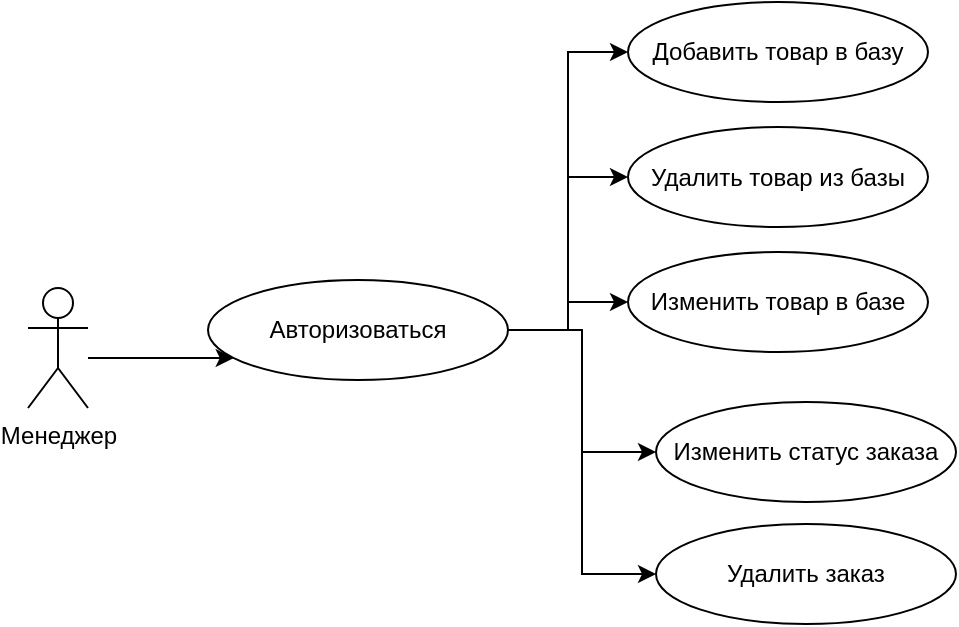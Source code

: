 <mxfile version="11.3.0" type="device" pages="1"><diagram id="ZAWpODDouOMNT1Ih2flH" name="Page-1"><mxGraphModel dx="1024" dy="534" grid="1" gridSize="10" guides="1" tooltips="1" connect="1" arrows="1" fold="1" page="1" pageScale="1" pageWidth="827" pageHeight="1169" math="0" shadow="0"><root><mxCell id="0"/><mxCell id="1" parent="0"/><mxCell id="zDcPTdoDFKcfI50fKSWT-3" style="edgeStyle=orthogonalEdgeStyle;rounded=0;orthogonalLoop=1;jettySize=auto;html=1;" edge="1" parent="1" source="zDcPTdoDFKcfI50fKSWT-1" target="zDcPTdoDFKcfI50fKSWT-2"><mxGeometry relative="1" as="geometry"><Array as="points"><mxPoint x="170" y="208"/><mxPoint x="170" y="208"/></Array></mxGeometry></mxCell><mxCell id="zDcPTdoDFKcfI50fKSWT-1" value="Менеджер" style="shape=umlActor;verticalLabelPosition=bottom;labelBackgroundColor=#ffffff;verticalAlign=top;html=1;outlineConnect=0;" vertex="1" parent="1"><mxGeometry x="120" y="173" width="30" height="60" as="geometry"/></mxCell><mxCell id="zDcPTdoDFKcfI50fKSWT-10" style="edgeStyle=orthogonalEdgeStyle;rounded=0;orthogonalLoop=1;jettySize=auto;html=1;exitX=1;exitY=0.5;exitDx=0;exitDy=0;entryX=0;entryY=0.5;entryDx=0;entryDy=0;" edge="1" parent="1" source="zDcPTdoDFKcfI50fKSWT-2" target="zDcPTdoDFKcfI50fKSWT-9"><mxGeometry relative="1" as="geometry"/></mxCell><mxCell id="zDcPTdoDFKcfI50fKSWT-11" style="edgeStyle=orthogonalEdgeStyle;rounded=0;orthogonalLoop=1;jettySize=auto;html=1;entryX=0;entryY=0.5;entryDx=0;entryDy=0;" edge="1" parent="1" source="zDcPTdoDFKcfI50fKSWT-2" target="zDcPTdoDFKcfI50fKSWT-8"><mxGeometry relative="1" as="geometry"/></mxCell><mxCell id="zDcPTdoDFKcfI50fKSWT-13" style="edgeStyle=orthogonalEdgeStyle;rounded=0;orthogonalLoop=1;jettySize=auto;html=1;" edge="1" parent="1" source="zDcPTdoDFKcfI50fKSWT-2" target="zDcPTdoDFKcfI50fKSWT-7"><mxGeometry relative="1" as="geometry"/></mxCell><mxCell id="zDcPTdoDFKcfI50fKSWT-18" style="edgeStyle=orthogonalEdgeStyle;rounded=0;orthogonalLoop=1;jettySize=auto;html=1;entryX=0;entryY=0.5;entryDx=0;entryDy=0;" edge="1" parent="1" source="zDcPTdoDFKcfI50fKSWT-2" target="zDcPTdoDFKcfI50fKSWT-6"><mxGeometry relative="1" as="geometry"/></mxCell><mxCell id="zDcPTdoDFKcfI50fKSWT-19" style="edgeStyle=orthogonalEdgeStyle;rounded=0;orthogonalLoop=1;jettySize=auto;html=1;entryX=0;entryY=0.5;entryDx=0;entryDy=0;" edge="1" parent="1" source="zDcPTdoDFKcfI50fKSWT-2" target="zDcPTdoDFKcfI50fKSWT-5"><mxGeometry relative="1" as="geometry"/></mxCell><object label="Авторизоваться" s="sasasa" id="zDcPTdoDFKcfI50fKSWT-2"><mxCell style="ellipse;whiteSpace=wrap;html=1;" vertex="1" parent="1"><mxGeometry x="210" y="169" width="150" height="50" as="geometry"/></mxCell></object><mxCell id="zDcPTdoDFKcfI50fKSWT-5" value="Удалить заказ" style="ellipse;whiteSpace=wrap;html=1;" vertex="1" parent="1"><mxGeometry x="434" y="291" width="150" height="50" as="geometry"/></mxCell><mxCell id="zDcPTdoDFKcfI50fKSWT-6" value="Изменить статус заказа" style="ellipse;whiteSpace=wrap;html=1;" vertex="1" parent="1"><mxGeometry x="434" y="230" width="150" height="50" as="geometry"/></mxCell><mxCell id="zDcPTdoDFKcfI50fKSWT-7" value="Изменить товар в базе" style="ellipse;whiteSpace=wrap;html=1;" vertex="1" parent="1"><mxGeometry x="420" y="155" width="150" height="50" as="geometry"/></mxCell><mxCell id="zDcPTdoDFKcfI50fKSWT-8" value="Удалить товар из базы" style="ellipse;whiteSpace=wrap;html=1;" vertex="1" parent="1"><mxGeometry x="420" y="92.5" width="150" height="50" as="geometry"/></mxCell><mxCell id="zDcPTdoDFKcfI50fKSWT-9" value="Добавить товар в базу" style="ellipse;whiteSpace=wrap;html=1;" vertex="1" parent="1"><mxGeometry x="420" y="30" width="150" height="50" as="geometry"/></mxCell></root></mxGraphModel></diagram></mxfile>